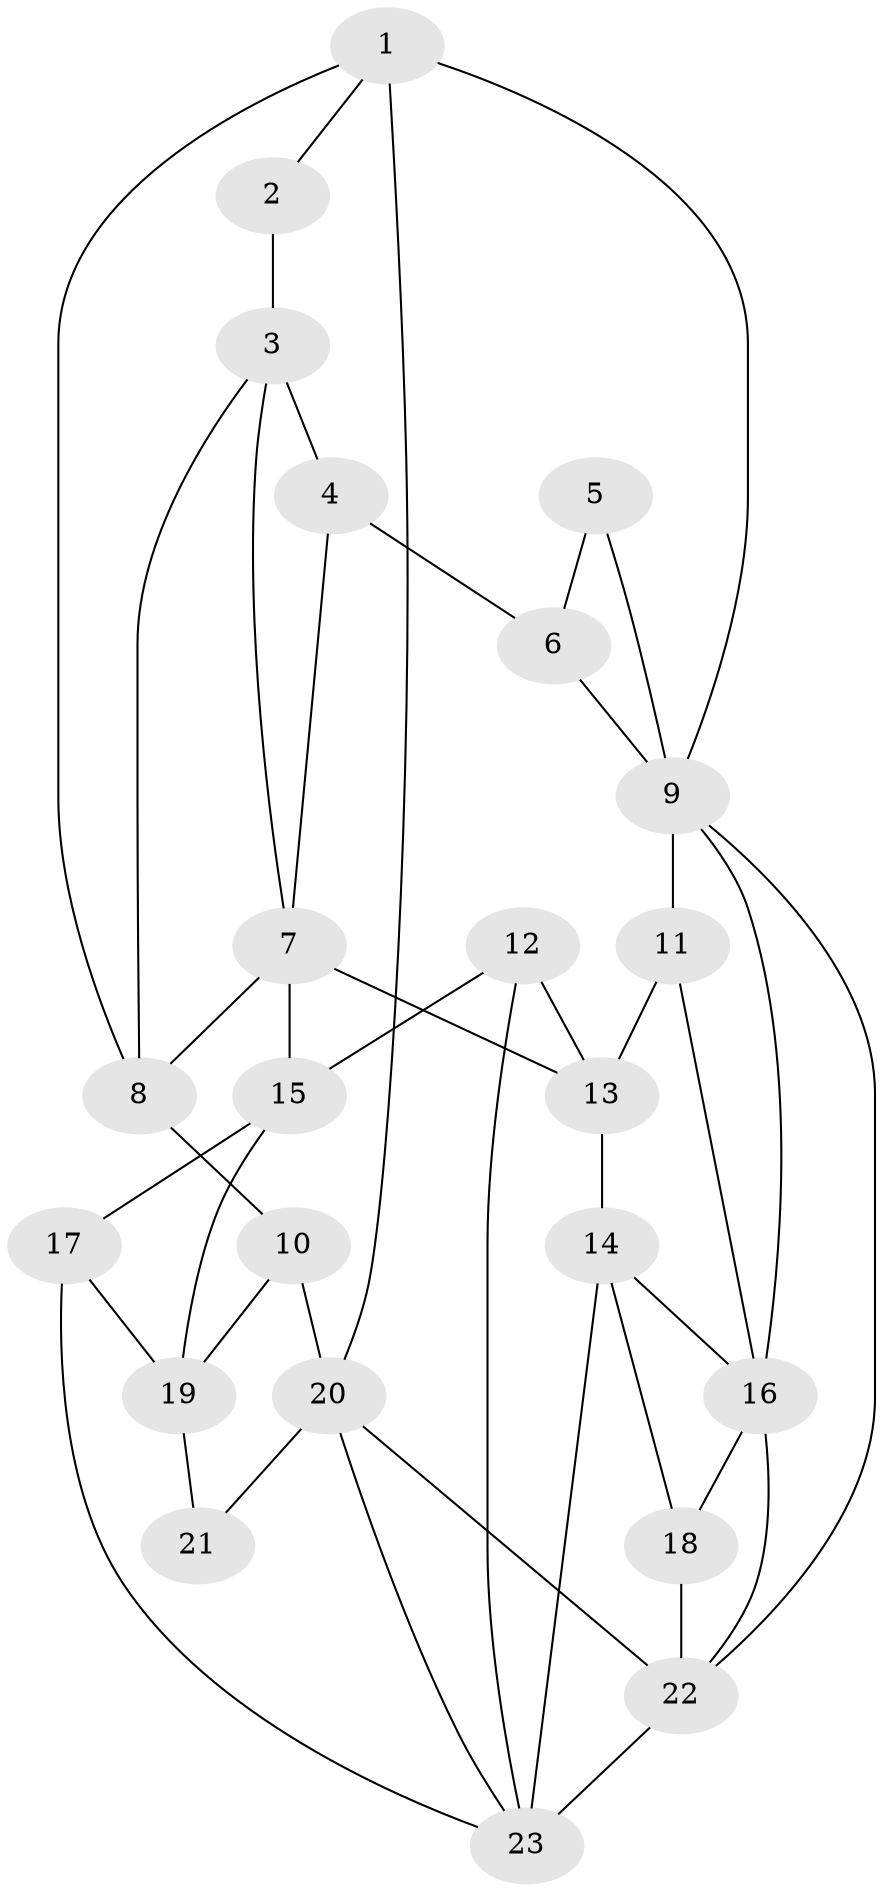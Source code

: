 // original degree distribution, {3: 0.02857142857142857, 5: 0.4857142857142857, 6: 0.22857142857142856, 4: 0.2571428571428571}
// Generated by graph-tools (version 1.1) at 2025/38/03/04/25 23:38:30]
// undirected, 23 vertices, 43 edges
graph export_dot {
  node [color=gray90,style=filled];
  1;
  2;
  3;
  4;
  5;
  6;
  7;
  8;
  9;
  10;
  11;
  12;
  13;
  14;
  15;
  16;
  17;
  18;
  19;
  20;
  21;
  22;
  23;
  1 -- 2 [weight=1.0];
  1 -- 8 [weight=1.0];
  1 -- 9 [weight=1.0];
  1 -- 20 [weight=1.0];
  2 -- 3 [weight=3.0];
  3 -- 4 [weight=1.0];
  3 -- 7 [weight=1.0];
  3 -- 8 [weight=1.0];
  4 -- 6 [weight=1.0];
  4 -- 7 [weight=1.0];
  5 -- 6 [weight=2.0];
  5 -- 9 [weight=2.0];
  6 -- 9 [weight=1.0];
  7 -- 8 [weight=1.0];
  7 -- 13 [weight=1.0];
  7 -- 15 [weight=1.0];
  8 -- 10 [weight=2.0];
  9 -- 11 [weight=1.0];
  9 -- 16 [weight=1.0];
  9 -- 22 [weight=1.0];
  10 -- 19 [weight=1.0];
  10 -- 20 [weight=1.0];
  11 -- 13 [weight=2.0];
  11 -- 16 [weight=1.0];
  12 -- 13 [weight=1.0];
  12 -- 15 [weight=1.0];
  12 -- 23 [weight=1.0];
  13 -- 14 [weight=1.0];
  14 -- 16 [weight=1.0];
  14 -- 18 [weight=2.0];
  14 -- 23 [weight=2.0];
  15 -- 17 [weight=1.0];
  15 -- 19 [weight=1.0];
  16 -- 18 [weight=1.0];
  16 -- 22 [weight=1.0];
  17 -- 19 [weight=1.0];
  17 -- 23 [weight=1.0];
  18 -- 22 [weight=1.0];
  19 -- 21 [weight=2.0];
  20 -- 21 [weight=2.0];
  20 -- 22 [weight=1.0];
  20 -- 23 [weight=1.0];
  22 -- 23 [weight=1.0];
}
